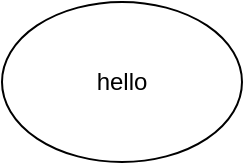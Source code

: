 <mxfile version="24.3.1" type="github">
  <diagram name="Page-1" id="LQrsm958X6LDR3SFaIir">
    <mxGraphModel dx="880" dy="468" grid="1" gridSize="10" guides="1" tooltips="1" connect="1" arrows="1" fold="1" page="1" pageScale="1" pageWidth="827" pageHeight="1169" math="0" shadow="0">
      <root>
        <mxCell id="0" />
        <mxCell id="1" parent="0" />
        <mxCell id="umdz04rE_LjKVYEGX90s-1" value="hello" style="ellipse;whiteSpace=wrap;html=1;" vertex="1" parent="1">
          <mxGeometry x="350" y="280" width="120" height="80" as="geometry" />
        </mxCell>
      </root>
    </mxGraphModel>
  </diagram>
</mxfile>
